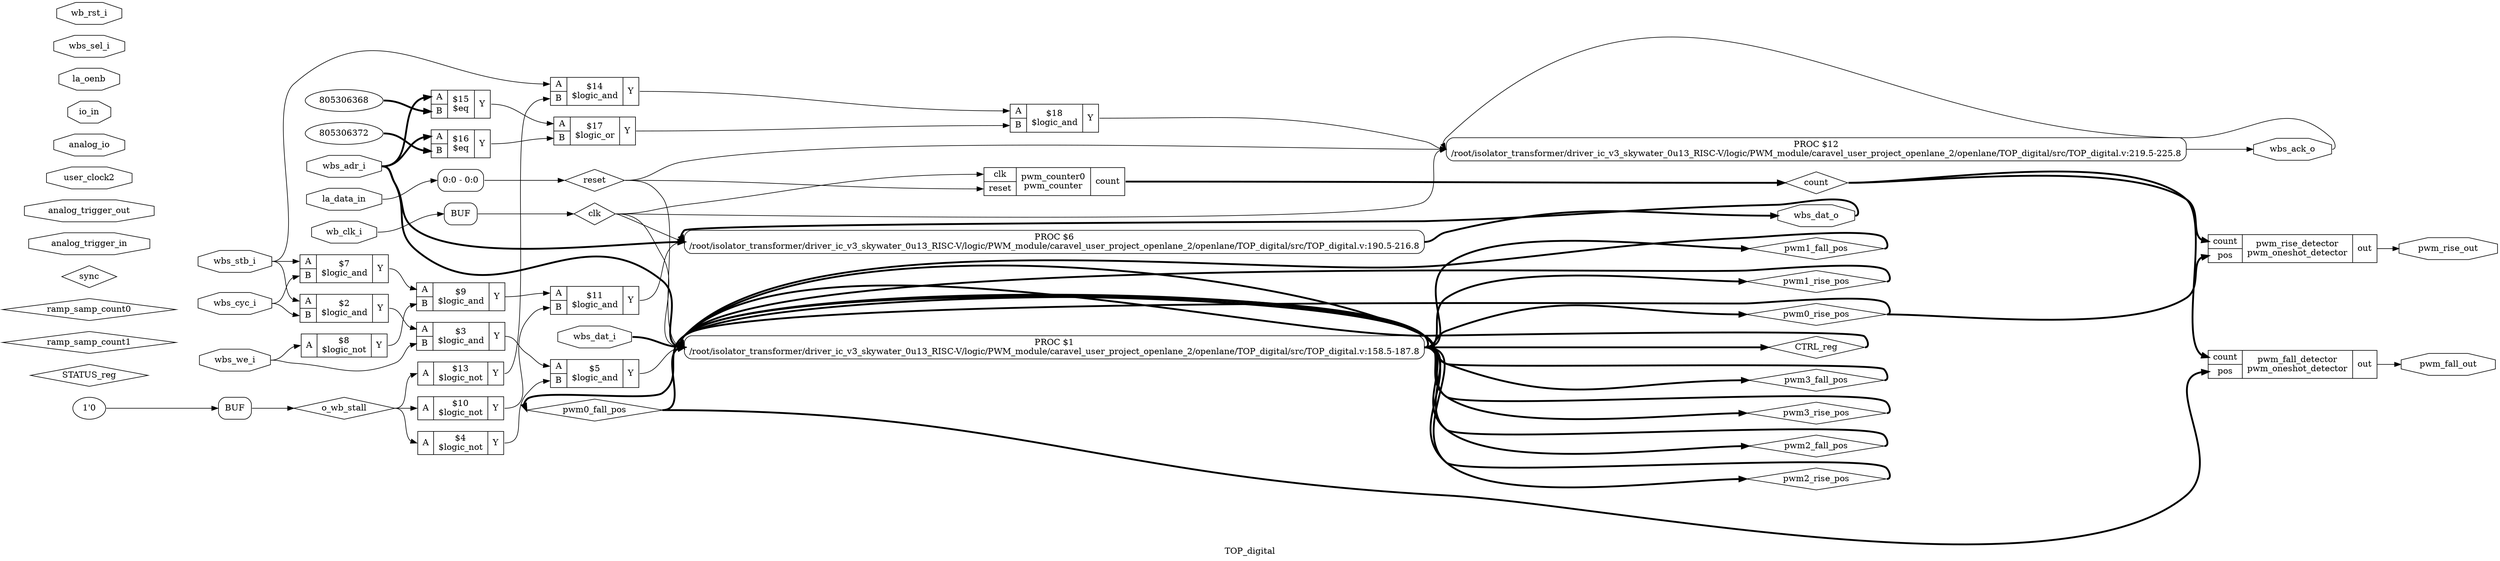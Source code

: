 digraph "TOP_digital" {
label="TOP_digital";
rankdir="LR";
remincross=true;
n27 [ shape=diamond, label="count", color="black", fontcolor="black" ];
n28 [ shape=diamond, label="o_wb_stall", color="black", fontcolor="black" ];
n29 [ shape=diamond, label="CTRL_reg", color="black", fontcolor="black" ];
n30 [ shape=diamond, label="STATUS_reg", color="black", fontcolor="black" ];
n31 [ shape=diamond, label="ramp_samp_count1", color="black", fontcolor="black" ];
n32 [ shape=diamond, label="ramp_samp_count0", color="black", fontcolor="black" ];
n33 [ shape=diamond, label="pwm3_fall_pos", color="black", fontcolor="black" ];
n34 [ shape=diamond, label="pwm3_rise_pos", color="black", fontcolor="black" ];
n35 [ shape=diamond, label="pwm2_fall_pos", color="black", fontcolor="black" ];
n36 [ shape=diamond, label="pwm2_rise_pos", color="black", fontcolor="black" ];
n37 [ shape=diamond, label="pwm1_fall_pos", color="black", fontcolor="black" ];
n38 [ shape=diamond, label="pwm1_rise_pos", color="black", fontcolor="black" ];
n39 [ shape=diamond, label="pwm0_fall_pos", color="black", fontcolor="black" ];
n40 [ shape=diamond, label="pwm0_rise_pos", color="black", fontcolor="black" ];
n41 [ shape=diamond, label="sync", color="black", fontcolor="black" ];
n42 [ shape=diamond, label="clk", color="black", fontcolor="black" ];
n43 [ shape=diamond, label="reset", color="black", fontcolor="black" ];
n44 [ shape=octagon, label="pwm_fall_out", color="black", fontcolor="black" ];
n45 [ shape=octagon, label="pwm_rise_out", color="black", fontcolor="black" ];
n46 [ shape=octagon, label="analog_trigger_in", color="black", fontcolor="black" ];
n47 [ shape=octagon, label="analog_trigger_out", color="black", fontcolor="black" ];
n48 [ shape=octagon, label="user_clock2", color="black", fontcolor="black" ];
n49 [ shape=octagon, label="analog_io", color="black", fontcolor="black" ];
n50 [ shape=octagon, label="io_in", color="black", fontcolor="black" ];
n51 [ shape=octagon, label="la_oenb", color="black", fontcolor="black" ];
n52 [ shape=octagon, label="la_data_in", color="black", fontcolor="black" ];
n53 [ shape=octagon, label="wbs_dat_o", color="black", fontcolor="black" ];
n54 [ shape=octagon, label="wbs_ack_o", color="black", fontcolor="black" ];
n55 [ shape=octagon, label="wbs_adr_i", color="black", fontcolor="black" ];
n56 [ shape=octagon, label="wbs_dat_i", color="black", fontcolor="black" ];
n57 [ shape=octagon, label="wbs_sel_i", color="black", fontcolor="black" ];
n58 [ shape=octagon, label="wbs_we_i", color="black", fontcolor="black" ];
n59 [ shape=octagon, label="wbs_cyc_i", color="black", fontcolor="black" ];
n60 [ shape=octagon, label="wbs_stb_i", color="black", fontcolor="black" ];
n61 [ shape=octagon, label="wb_rst_i", color="black", fontcolor="black" ];
n62 [ shape=octagon, label="wb_clk_i", color="black", fontcolor="black" ];
c65 [ shape=record, label="{{<p27> count|<p63> pos}|pwm_fall_detector\npwm_oneshot_detector|{<p64> out}}",  ];
c66 [ shape=record, label="{{<p27> count|<p63> pos}|pwm_rise_detector\npwm_oneshot_detector|{<p64> out}}",  ];
c67 [ shape=record, label="{{<p42> clk|<p43> reset}|pwm_counter0\npwm_counter|{<p27> count}}",  ];
c71 [ shape=record, label="{{<p68> A|<p69> B}|$18\n$logic_and|{<p70> Y}}",  ];
c72 [ shape=record, label="{{<p68> A|<p69> B}|$17\n$logic_or|{<p70> Y}}",  ];
v0 [ label="805306372" ];
c73 [ shape=record, label="{{<p68> A|<p69> B}|$16\n$eq|{<p70> Y}}",  ];
v1 [ label="805306368" ];
c74 [ shape=record, label="{{<p68> A|<p69> B}|$15\n$eq|{<p70> Y}}",  ];
c75 [ shape=record, label="{{<p68> A|<p69> B}|$14\n$logic_and|{<p70> Y}}",  ];
c76 [ shape=record, label="{{<p68> A}|$13\n$logic_not|{<p70> Y}}",  ];
c77 [ shape=record, label="{{<p68> A|<p69> B}|$11\n$logic_and|{<p70> Y}}",  ];
c78 [ shape=record, label="{{<p68> A}|$10\n$logic_not|{<p70> Y}}",  ];
c79 [ shape=record, label="{{<p68> A|<p69> B}|$9\n$logic_and|{<p70> Y}}",  ];
c80 [ shape=record, label="{{<p68> A}|$8\n$logic_not|{<p70> Y}}",  ];
c81 [ shape=record, label="{{<p68> A|<p69> B}|$7\n$logic_and|{<p70> Y}}",  ];
c82 [ shape=record, label="{{<p68> A|<p69> B}|$5\n$logic_and|{<p70> Y}}",  ];
c83 [ shape=record, label="{{<p68> A}|$4\n$logic_not|{<p70> Y}}",  ];
c84 [ shape=record, label="{{<p68> A|<p69> B}|$3\n$logic_and|{<p70> Y}}",  ];
c85 [ shape=record, label="{{<p68> A|<p69> B}|$2\n$logic_and|{<p70> Y}}",  ];
p2 [shape=box, style=rounded, label="PROC $12\n/root/isolator_transformer/driver_ic_v3_skywater_0u13_RISC-V/logic/PWM_module/caravel_user_project_openlane_2/openlane/TOP_digital/src/TOP_digital.v:219.5-225.8"];
p3 [shape=box, style=rounded, label="PROC $6\n/root/isolator_transformer/driver_ic_v3_skywater_0u13_RISC-V/logic/PWM_module/caravel_user_project_openlane_2/openlane/TOP_digital/src/TOP_digital.v:190.5-216.8"];
p4 [shape=box, style=rounded, label="PROC $1\n/root/isolator_transformer/driver_ic_v3_skywater_0u13_RISC-V/logic/PWM_module/caravel_user_project_openlane_2/openlane/TOP_digital/src/TOP_digital.v:158.5-187.8"];
x5 [ shape=record, style=rounded, label="<s0> 0:0 - 0:0 ", color="black", fontcolor="black" ];
x6 [shape=box, style=rounded, label="BUF", ];
v7 [ label="1'0" ];
x8 [shape=box, style=rounded, label="BUF", ];
c71:p70:e -> p2:w [color="black", fontcolor="black", label=""];
c79:p70:e -> c77:p68:w [color="black", fontcolor="black", label=""];
c80:p70:e -> c79:p69:w [color="black", fontcolor="black", label=""];
c81:p70:e -> c79:p68:w [color="black", fontcolor="black", label=""];
c82:p70:e -> p4:w [color="black", fontcolor="black", label=""];
c83:p70:e -> c82:p69:w [color="black", fontcolor="black", label=""];
c84:p70:e -> c82:p68:w [color="black", fontcolor="black", label=""];
c85:p70:e -> c84:p68:w [color="black", fontcolor="black", label=""];
c72:p70:e -> c71:p69:w [color="black", fontcolor="black", label=""];
c67:p27:e -> n27:w [color="black", fontcolor="black", style="setlinewidth(3)", label=""];
n27:e -> c65:p27:w [color="black", fontcolor="black", style="setlinewidth(3)", label=""];
n27:e -> c66:p27:w [color="black", fontcolor="black", style="setlinewidth(3)", label=""];
x8:e -> n28:w [color="black", fontcolor="black", label=""];
n28:e -> c76:p68:w [color="black", fontcolor="black", label=""];
n28:e -> c78:p68:w [color="black", fontcolor="black", label=""];
n28:e -> c83:p68:w [color="black", fontcolor="black", label=""];
p4:e -> n29:w [color="black", fontcolor="black", style="setlinewidth(3)", label=""];
n29:e -> p4:w [color="black", fontcolor="black", style="setlinewidth(3)", label=""];
c73:p70:e -> c72:p69:w [color="black", fontcolor="black", label=""];
p4:e -> n33:w [color="black", fontcolor="black", style="setlinewidth(3)", label=""];
n33:e -> p4:w [color="black", fontcolor="black", style="setlinewidth(3)", label=""];
p4:e -> n34:w [color="black", fontcolor="black", style="setlinewidth(3)", label=""];
n34:e -> p4:w [color="black", fontcolor="black", style="setlinewidth(3)", label=""];
p4:e -> n35:w [color="black", fontcolor="black", style="setlinewidth(3)", label=""];
n35:e -> p4:w [color="black", fontcolor="black", style="setlinewidth(3)", label=""];
p4:e -> n36:w [color="black", fontcolor="black", style="setlinewidth(3)", label=""];
n36:e -> p4:w [color="black", fontcolor="black", style="setlinewidth(3)", label=""];
p4:e -> n37:w [color="black", fontcolor="black", style="setlinewidth(3)", label=""];
n37:e -> p4:w [color="black", fontcolor="black", style="setlinewidth(3)", label=""];
p4:e -> n38:w [color="black", fontcolor="black", style="setlinewidth(3)", label=""];
n38:e -> p4:w [color="black", fontcolor="black", style="setlinewidth(3)", label=""];
p4:e -> n39:w [color="black", fontcolor="black", style="setlinewidth(3)", label=""];
n39:e -> c65:p63:w [color="black", fontcolor="black", style="setlinewidth(3)", label=""];
n39:e -> p4:w [color="black", fontcolor="black", style="setlinewidth(3)", label=""];
c74:p70:e -> c72:p68:w [color="black", fontcolor="black", label=""];
p4:e -> n40:w [color="black", fontcolor="black", style="setlinewidth(3)", label=""];
n40:e -> c66:p63:w [color="black", fontcolor="black", style="setlinewidth(3)", label=""];
n40:e -> p4:w [color="black", fontcolor="black", style="setlinewidth(3)", label=""];
x6:e -> n42:w [color="black", fontcolor="black", label=""];
n42:e -> c67:p42:w [color="black", fontcolor="black", label=""];
n42:e -> p2:w [color="black", fontcolor="black", label=""];
n42:e -> p3:w [color="black", fontcolor="black", label=""];
n42:e -> p4:w [color="black", fontcolor="black", label=""];
x5:e -> n43:w [color="black", fontcolor="black", label=""];
n43:e -> c67:p43:w [color="black", fontcolor="black", label=""];
n43:e -> p2:w [color="black", fontcolor="black", label=""];
n43:e -> p4:w [color="black", fontcolor="black", label=""];
c65:p64:e -> n44:w [color="black", fontcolor="black", label=""];
c66:p64:e -> n45:w [color="black", fontcolor="black", label=""];
c75:p70:e -> c71:p68:w [color="black", fontcolor="black", label=""];
n52:e -> x5:s0:w [color="black", fontcolor="black", label=""];
p3:e -> n53:w [color="black", fontcolor="black", style="setlinewidth(3)", label=""];
n53:e -> p3:w [color="black", fontcolor="black", style="setlinewidth(3)", label=""];
p2:e -> n54:w [color="black", fontcolor="black", label=""];
n54:e -> p2:w [color="black", fontcolor="black", label=""];
n55:e -> c73:p68:w [color="black", fontcolor="black", style="setlinewidth(3)", label=""];
n55:e -> c74:p68:w [color="black", fontcolor="black", style="setlinewidth(3)", label=""];
n55:e -> p3:w [color="black", fontcolor="black", style="setlinewidth(3)", label=""];
n55:e -> p4:w [color="black", fontcolor="black", style="setlinewidth(3)", label=""];
n56:e -> p4:w [color="black", fontcolor="black", style="setlinewidth(3)", label=""];
n58:e -> c80:p68:w [color="black", fontcolor="black", label=""];
n58:e -> c84:p69:w [color="black", fontcolor="black", label=""];
n59:e -> c81:p69:w [color="black", fontcolor="black", label=""];
n59:e -> c85:p69:w [color="black", fontcolor="black", label=""];
c76:p70:e -> c75:p69:w [color="black", fontcolor="black", label=""];
n60:e -> c75:p68:w [color="black", fontcolor="black", label=""];
n60:e -> c81:p68:w [color="black", fontcolor="black", label=""];
n60:e -> c85:p68:w [color="black", fontcolor="black", label=""];
n62:e -> x6:w [color="black", fontcolor="black", label=""];
c77:p70:e -> p3:w [color="black", fontcolor="black", label=""];
c78:p70:e -> c77:p69:w [color="black", fontcolor="black", label=""];
v0:e -> c73:p69:w [color="black", fontcolor="black", style="setlinewidth(3)", label=""];
v1:e -> c74:p69:w [color="black", fontcolor="black", style="setlinewidth(3)", label=""];
v7:e -> x8:w [color="black", fontcolor="black", label=""];
}
